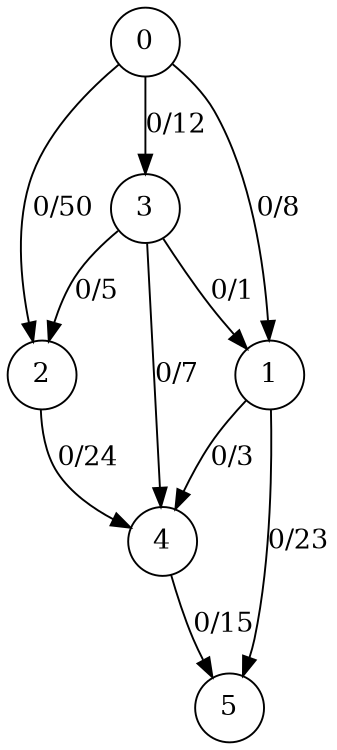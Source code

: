 digraph finite_state_machine { 
size="8,5"
node [shape = circle]; 
0 -> 2 [ label = "0/50"];
0 -> 3 [ label = "0/12"];
0 -> 1 [ label = "0/8"];
2 -> 4 [ label = "0/24"];
3 -> 4 [ label = "0/7"];
3 -> 2 [ label = "0/5"];
3 -> 1 [ label = "0/1"];
1 -> 4 [ label = "0/3"];
1 -> 5 [ label = "0/23"];
4 -> 5 [ label = "0/15"];
}